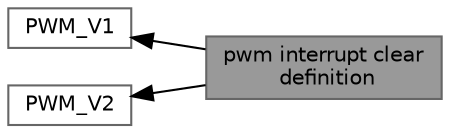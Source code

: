 digraph "pwm interrupt clear definition"
{
 // LATEX_PDF_SIZE
  bgcolor="transparent";
  edge [fontname=Helvetica,fontsize=10,labelfontname=Helvetica,labelfontsize=10];
  node [fontname=Helvetica,fontsize=10,shape=box,height=0.2,width=0.4];
  rankdir=LR;
  Node1 [label="pwm interrupt clear\l definition",height=0.2,width=0.4,color="gray40", fillcolor="grey60", style="filled", fontcolor="black",tooltip=" "];
  Node2 [label="PWM_V1",height=0.2,width=0.4,color="grey40", fillcolor="white", style="filled",URL="$group___p_w_m___v1.html",tooltip=" "];
  Node3 [label="PWM_V2",height=0.2,width=0.4,color="grey40", fillcolor="white", style="filled",URL="$group___p_w_m___v2.html",tooltip=" "];
  Node2->Node1 [shape=plaintext, dir="back", style="solid"];
  Node3->Node1 [shape=plaintext, dir="back", style="solid"];
}
